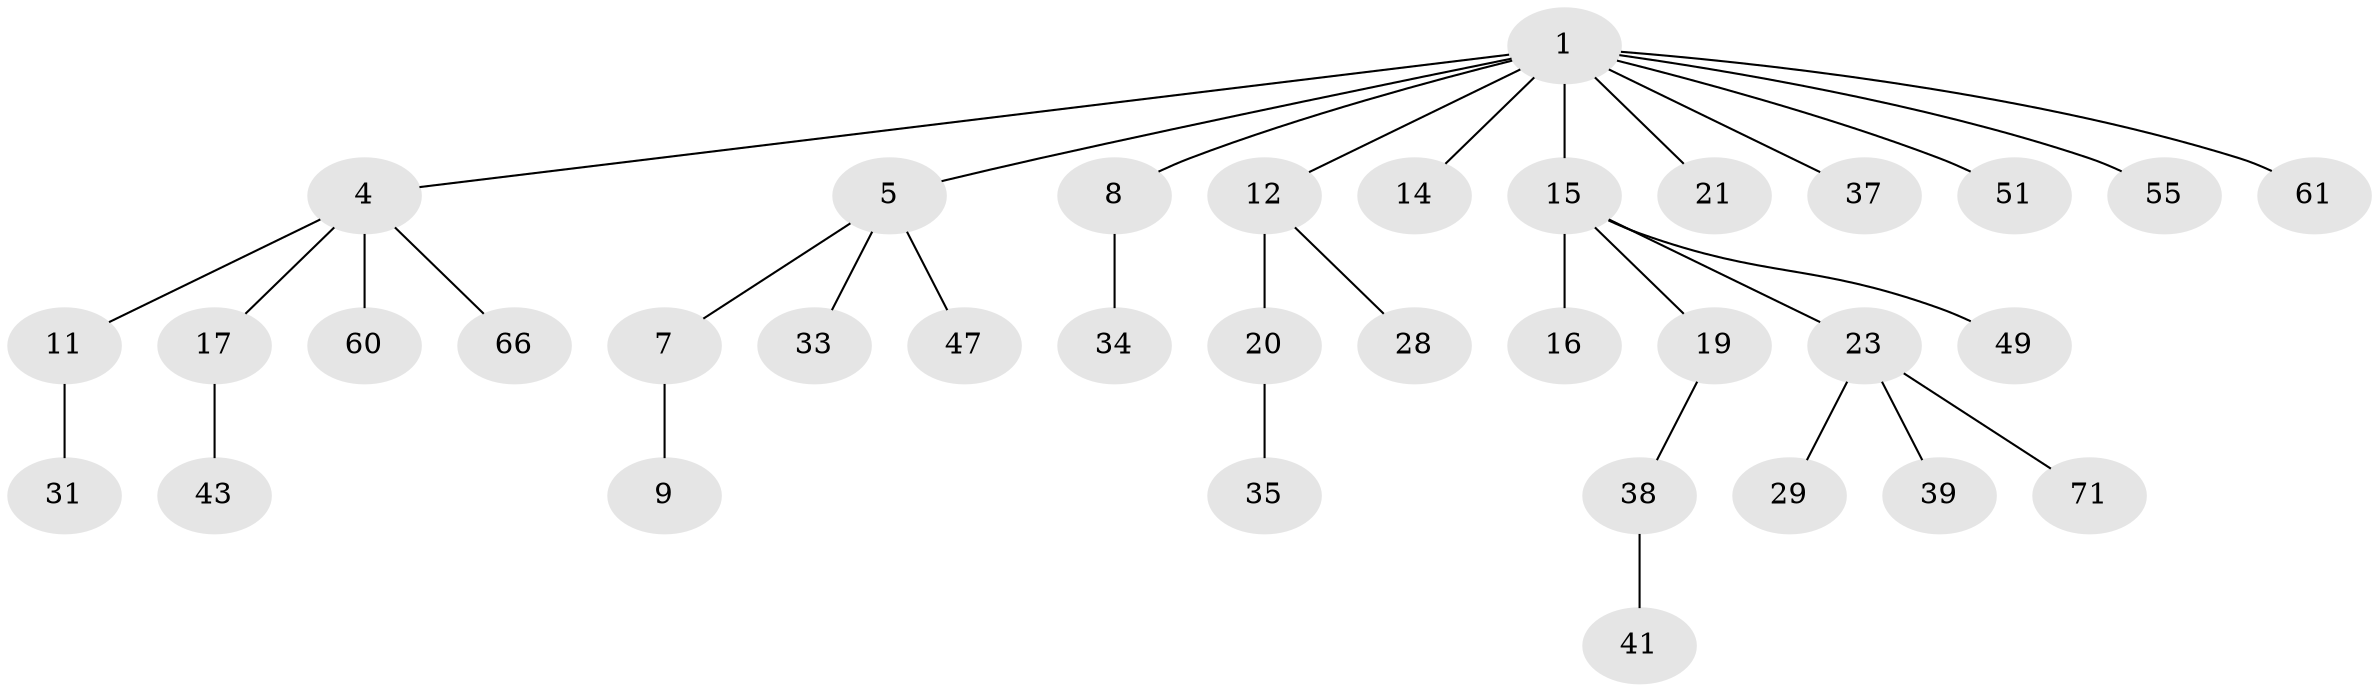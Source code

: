 // original degree distribution, {4: 0.08450704225352113, 5: 0.056338028169014086, 3: 0.09859154929577464, 2: 0.22535211267605634, 1: 0.5211267605633803, 6: 0.014084507042253521}
// Generated by graph-tools (version 1.1) at 2025/15/03/09/25 04:15:27]
// undirected, 35 vertices, 34 edges
graph export_dot {
graph [start="1"]
  node [color=gray90,style=filled];
  1 [super="+2+3"];
  4 [super="+13+30"];
  5 [super="+25"];
  7 [super="+22"];
  8;
  9 [super="+53+58+68+10"];
  11 [super="+18+32"];
  12 [super="+44"];
  14 [super="+69"];
  15 [super="+26"];
  16;
  17 [super="+27"];
  19 [super="+42"];
  20;
  21;
  23;
  28;
  29;
  31;
  33;
  34;
  35 [super="+64+67+36"];
  37 [super="+57"];
  38 [super="+40"];
  39 [super="+70"];
  41;
  43;
  47;
  49 [super="+50"];
  51;
  55;
  60;
  61;
  66;
  71;
  1 -- 12;
  1 -- 14;
  1 -- 5;
  1 -- 37;
  1 -- 21;
  1 -- 51;
  1 -- 4;
  1 -- 55;
  1 -- 8;
  1 -- 61;
  1 -- 15;
  4 -- 11;
  4 -- 60;
  4 -- 17;
  4 -- 66;
  5 -- 7;
  5 -- 33;
  5 -- 47;
  7 -- 9;
  8 -- 34;
  11 -- 31;
  12 -- 20;
  12 -- 28;
  15 -- 16;
  15 -- 19;
  15 -- 23;
  15 -- 49;
  17 -- 43;
  19 -- 38;
  20 -- 35;
  23 -- 29;
  23 -- 39;
  23 -- 71;
  38 -- 41;
}
